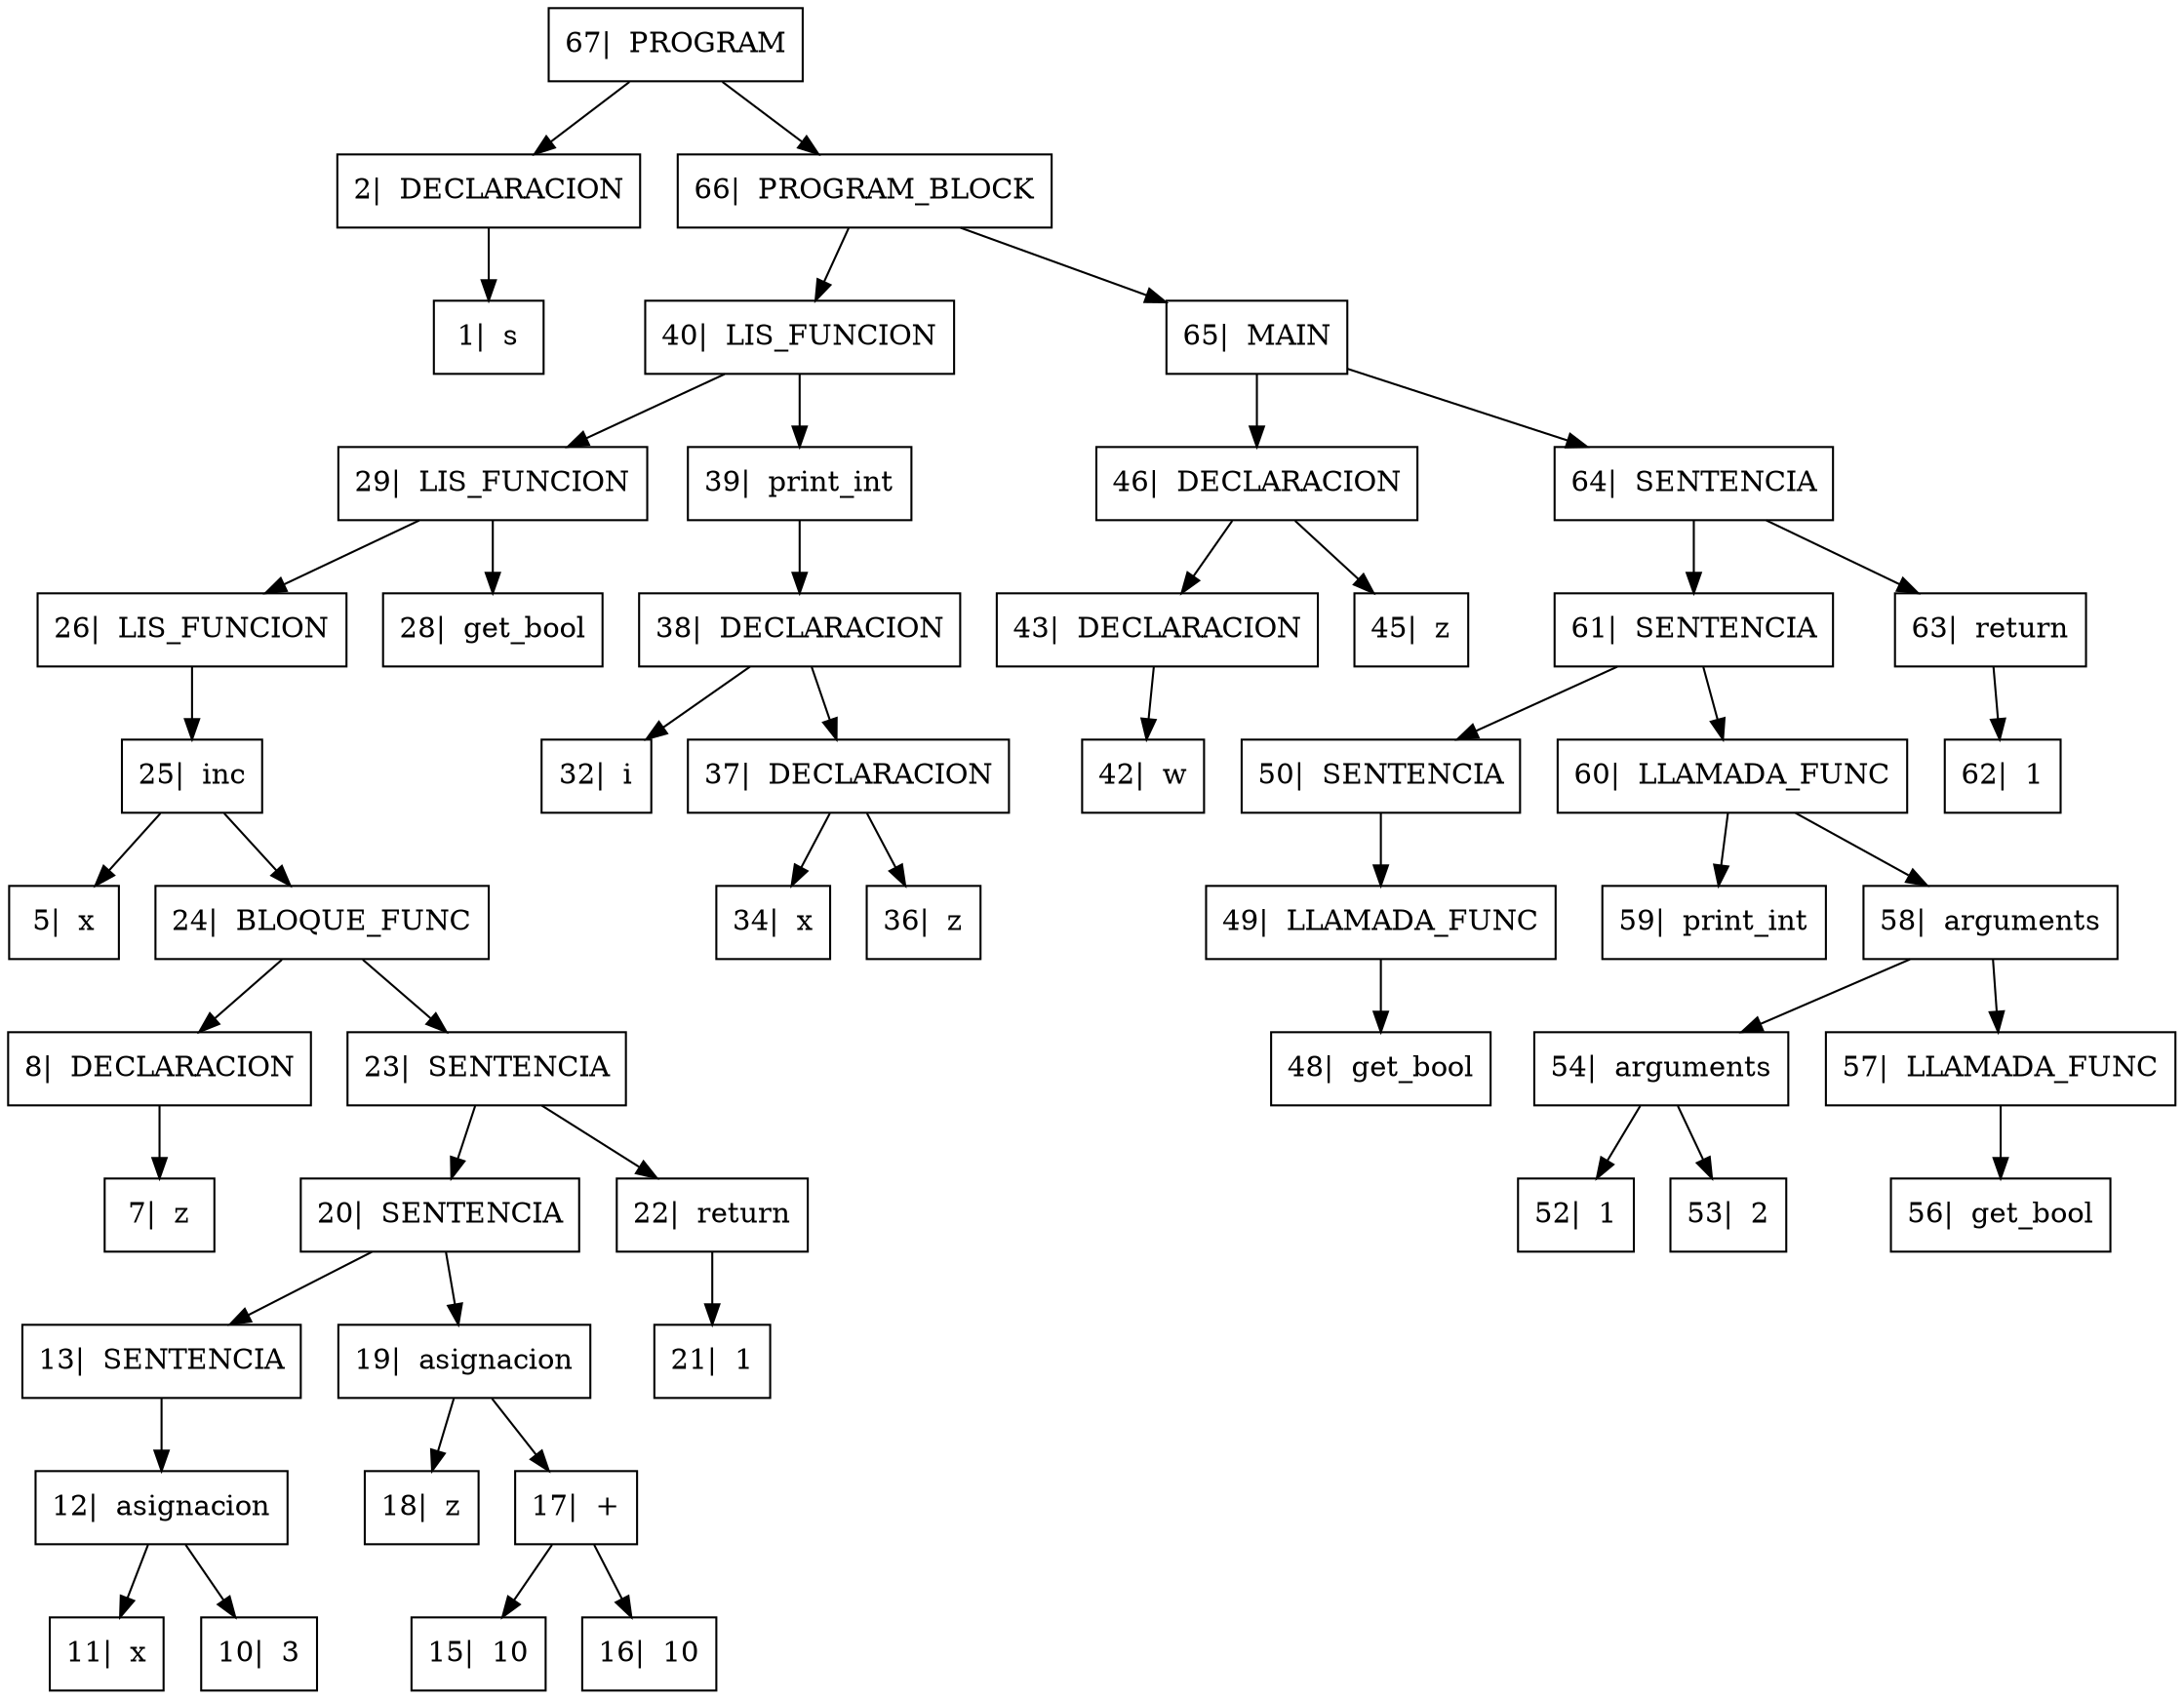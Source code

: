 digraph{

rankdir=TB;

node[shape=box];
"67|  PROGRAM" -> "2|  DECLARACION", "66|  PROGRAM_BLOCK";
"2|  DECLARACION" -> "1|  s" ;
"66|  PROGRAM_BLOCK" -> "40|  LIS_FUNCION", "65|  MAIN";
"40|  LIS_FUNCION" -> "29|  LIS_FUNCION", "39|  print_int";
"29|  LIS_FUNCION" -> "26|  LIS_FUNCION", "28|  get_bool";
"26|  LIS_FUNCION" -> "25|  inc" ;
"25|  inc" -> "5|  x", "24|  BLOQUE_FUNC";
"24|  BLOQUE_FUNC" -> "8|  DECLARACION", "23|  SENTENCIA";
"8|  DECLARACION" -> "7|  z" ;
"23|  SENTENCIA" -> "20|  SENTENCIA", "22|  return";
"20|  SENTENCIA" -> "13|  SENTENCIA", "19|  asignacion";
"13|  SENTENCIA" -> "12|  asignacion" ;
"12|  asignacion" -> "11|  x", "10|  3";
"19|  asignacion" -> "18|  z", "17|  +";
"17|  +" -> "15|  10", "16|  10";
"22|  return" -> "21|  1" ;
"39|  print_int" -> "38|  DECLARACION" ;
"38|  DECLARACION" -> "32|  i", "37|  DECLARACION";
"37|  DECLARACION" -> "34|  x", "36|  z";
"65|  MAIN" -> "46|  DECLARACION", "64|  SENTENCIA";
"46|  DECLARACION" -> "43|  DECLARACION", "45|  z";
"43|  DECLARACION" -> "42|  w" ;
"64|  SENTENCIA" -> "61|  SENTENCIA", "63|  return";
"61|  SENTENCIA" -> "50|  SENTENCIA", "60|  LLAMADA_FUNC";
"50|  SENTENCIA" -> "49|  LLAMADA_FUNC" ;
"49|  LLAMADA_FUNC" -> "48|  get_bool" ;
"60|  LLAMADA_FUNC" -> "59|  print_int", "58|  arguments";
"58|  arguments" -> "54|  arguments", "57|  LLAMADA_FUNC";
"54|  arguments" -> "52|  1", "53|  2";
"57|  LLAMADA_FUNC" -> "56|  get_bool" ;
"63|  return" -> "62|  1" ;
}
